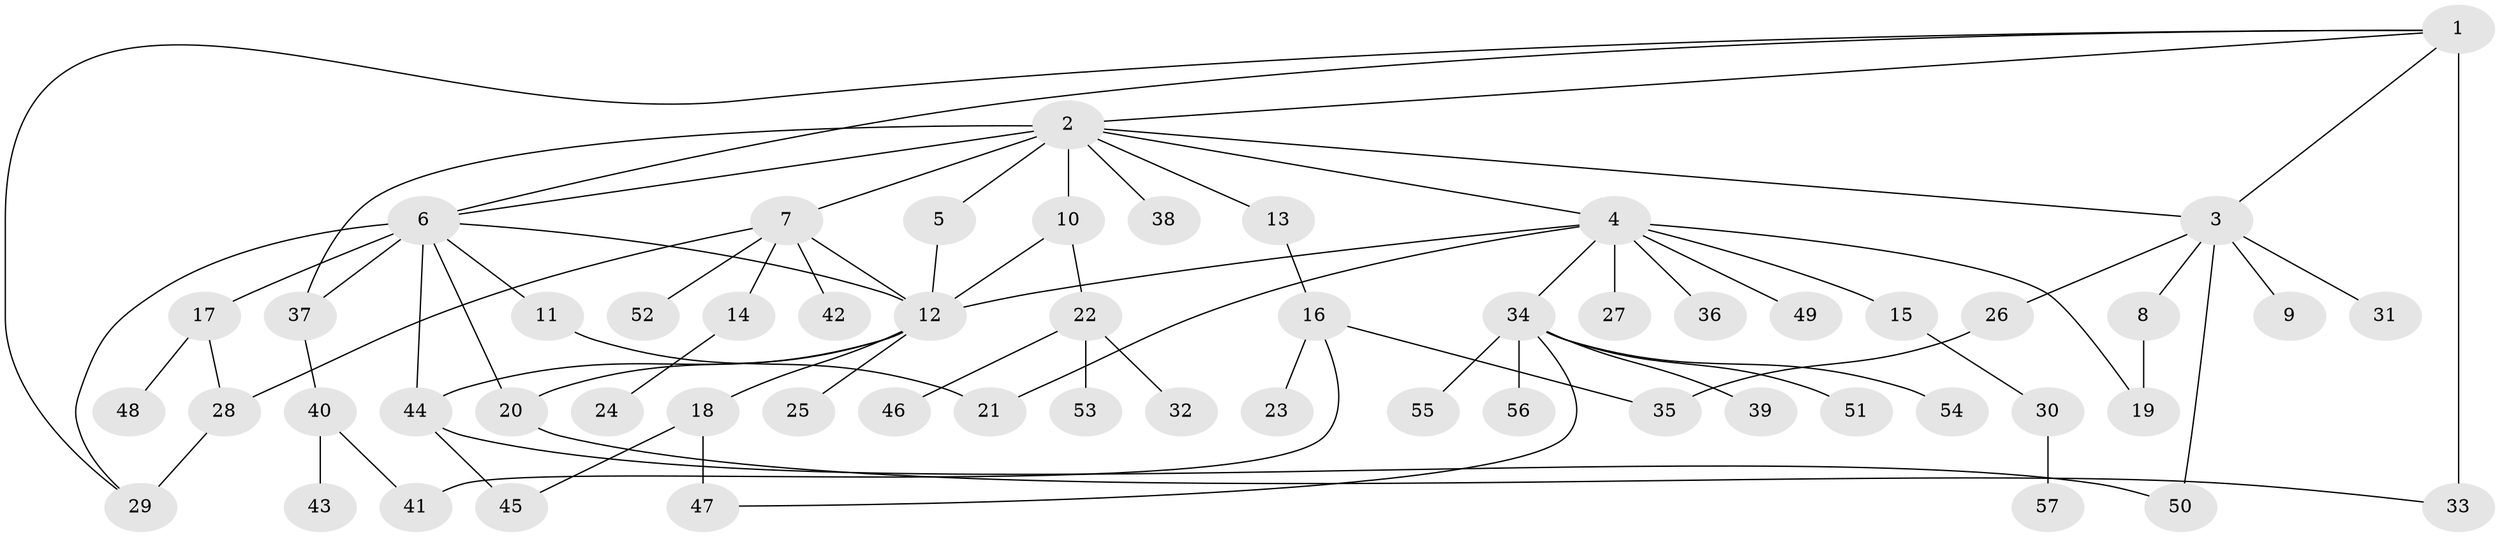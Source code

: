 // original degree distribution, {11: 0.017699115044247787, 23: 0.008849557522123894, 8: 0.02654867256637168, 4: 0.05309734513274336, 13: 0.017699115044247787, 2: 0.21238938053097345, 1: 0.5575221238938053, 3: 0.07079646017699115, 5: 0.035398230088495575}
// Generated by graph-tools (version 1.1) at 2025/35/03/09/25 02:35:43]
// undirected, 57 vertices, 76 edges
graph export_dot {
graph [start="1"]
  node [color=gray90,style=filled];
  1;
  2;
  3;
  4;
  5;
  6;
  7;
  8;
  9;
  10;
  11;
  12;
  13;
  14;
  15;
  16;
  17;
  18;
  19;
  20;
  21;
  22;
  23;
  24;
  25;
  26;
  27;
  28;
  29;
  30;
  31;
  32;
  33;
  34;
  35;
  36;
  37;
  38;
  39;
  40;
  41;
  42;
  43;
  44;
  45;
  46;
  47;
  48;
  49;
  50;
  51;
  52;
  53;
  54;
  55;
  56;
  57;
  1 -- 2 [weight=1.0];
  1 -- 3 [weight=1.0];
  1 -- 6 [weight=1.0];
  1 -- 29 [weight=1.0];
  1 -- 33 [weight=5.0];
  2 -- 3 [weight=1.0];
  2 -- 4 [weight=1.0];
  2 -- 5 [weight=1.0];
  2 -- 6 [weight=1.0];
  2 -- 7 [weight=1.0];
  2 -- 10 [weight=11.0];
  2 -- 13 [weight=1.0];
  2 -- 37 [weight=1.0];
  2 -- 38 [weight=1.0];
  3 -- 8 [weight=1.0];
  3 -- 9 [weight=1.0];
  3 -- 26 [weight=1.0];
  3 -- 31 [weight=1.0];
  3 -- 50 [weight=1.0];
  4 -- 12 [weight=1.0];
  4 -- 15 [weight=1.0];
  4 -- 19 [weight=1.0];
  4 -- 21 [weight=1.0];
  4 -- 27 [weight=1.0];
  4 -- 34 [weight=1.0];
  4 -- 36 [weight=1.0];
  4 -- 49 [weight=1.0];
  5 -- 12 [weight=1.0];
  6 -- 11 [weight=1.0];
  6 -- 12 [weight=1.0];
  6 -- 17 [weight=1.0];
  6 -- 20 [weight=1.0];
  6 -- 29 [weight=1.0];
  6 -- 37 [weight=3.0];
  6 -- 44 [weight=1.0];
  7 -- 12 [weight=1.0];
  7 -- 14 [weight=1.0];
  7 -- 28 [weight=1.0];
  7 -- 42 [weight=1.0];
  7 -- 52 [weight=1.0];
  8 -- 19 [weight=2.0];
  10 -- 12 [weight=1.0];
  10 -- 22 [weight=1.0];
  11 -- 21 [weight=1.0];
  12 -- 18 [weight=1.0];
  12 -- 20 [weight=1.0];
  12 -- 25 [weight=3.0];
  12 -- 44 [weight=1.0];
  13 -- 16 [weight=1.0];
  14 -- 24 [weight=1.0];
  15 -- 30 [weight=1.0];
  16 -- 23 [weight=1.0];
  16 -- 35 [weight=1.0];
  16 -- 41 [weight=1.0];
  17 -- 28 [weight=1.0];
  17 -- 48 [weight=1.0];
  18 -- 45 [weight=1.0];
  18 -- 47 [weight=2.0];
  20 -- 33 [weight=1.0];
  22 -- 32 [weight=1.0];
  22 -- 46 [weight=1.0];
  22 -- 53 [weight=1.0];
  26 -- 35 [weight=1.0];
  28 -- 29 [weight=2.0];
  30 -- 57 [weight=1.0];
  34 -- 39 [weight=1.0];
  34 -- 47 [weight=1.0];
  34 -- 51 [weight=1.0];
  34 -- 54 [weight=1.0];
  34 -- 55 [weight=1.0];
  34 -- 56 [weight=1.0];
  37 -- 40 [weight=1.0];
  40 -- 41 [weight=1.0];
  40 -- 43 [weight=1.0];
  44 -- 45 [weight=2.0];
  44 -- 50 [weight=1.0];
}
